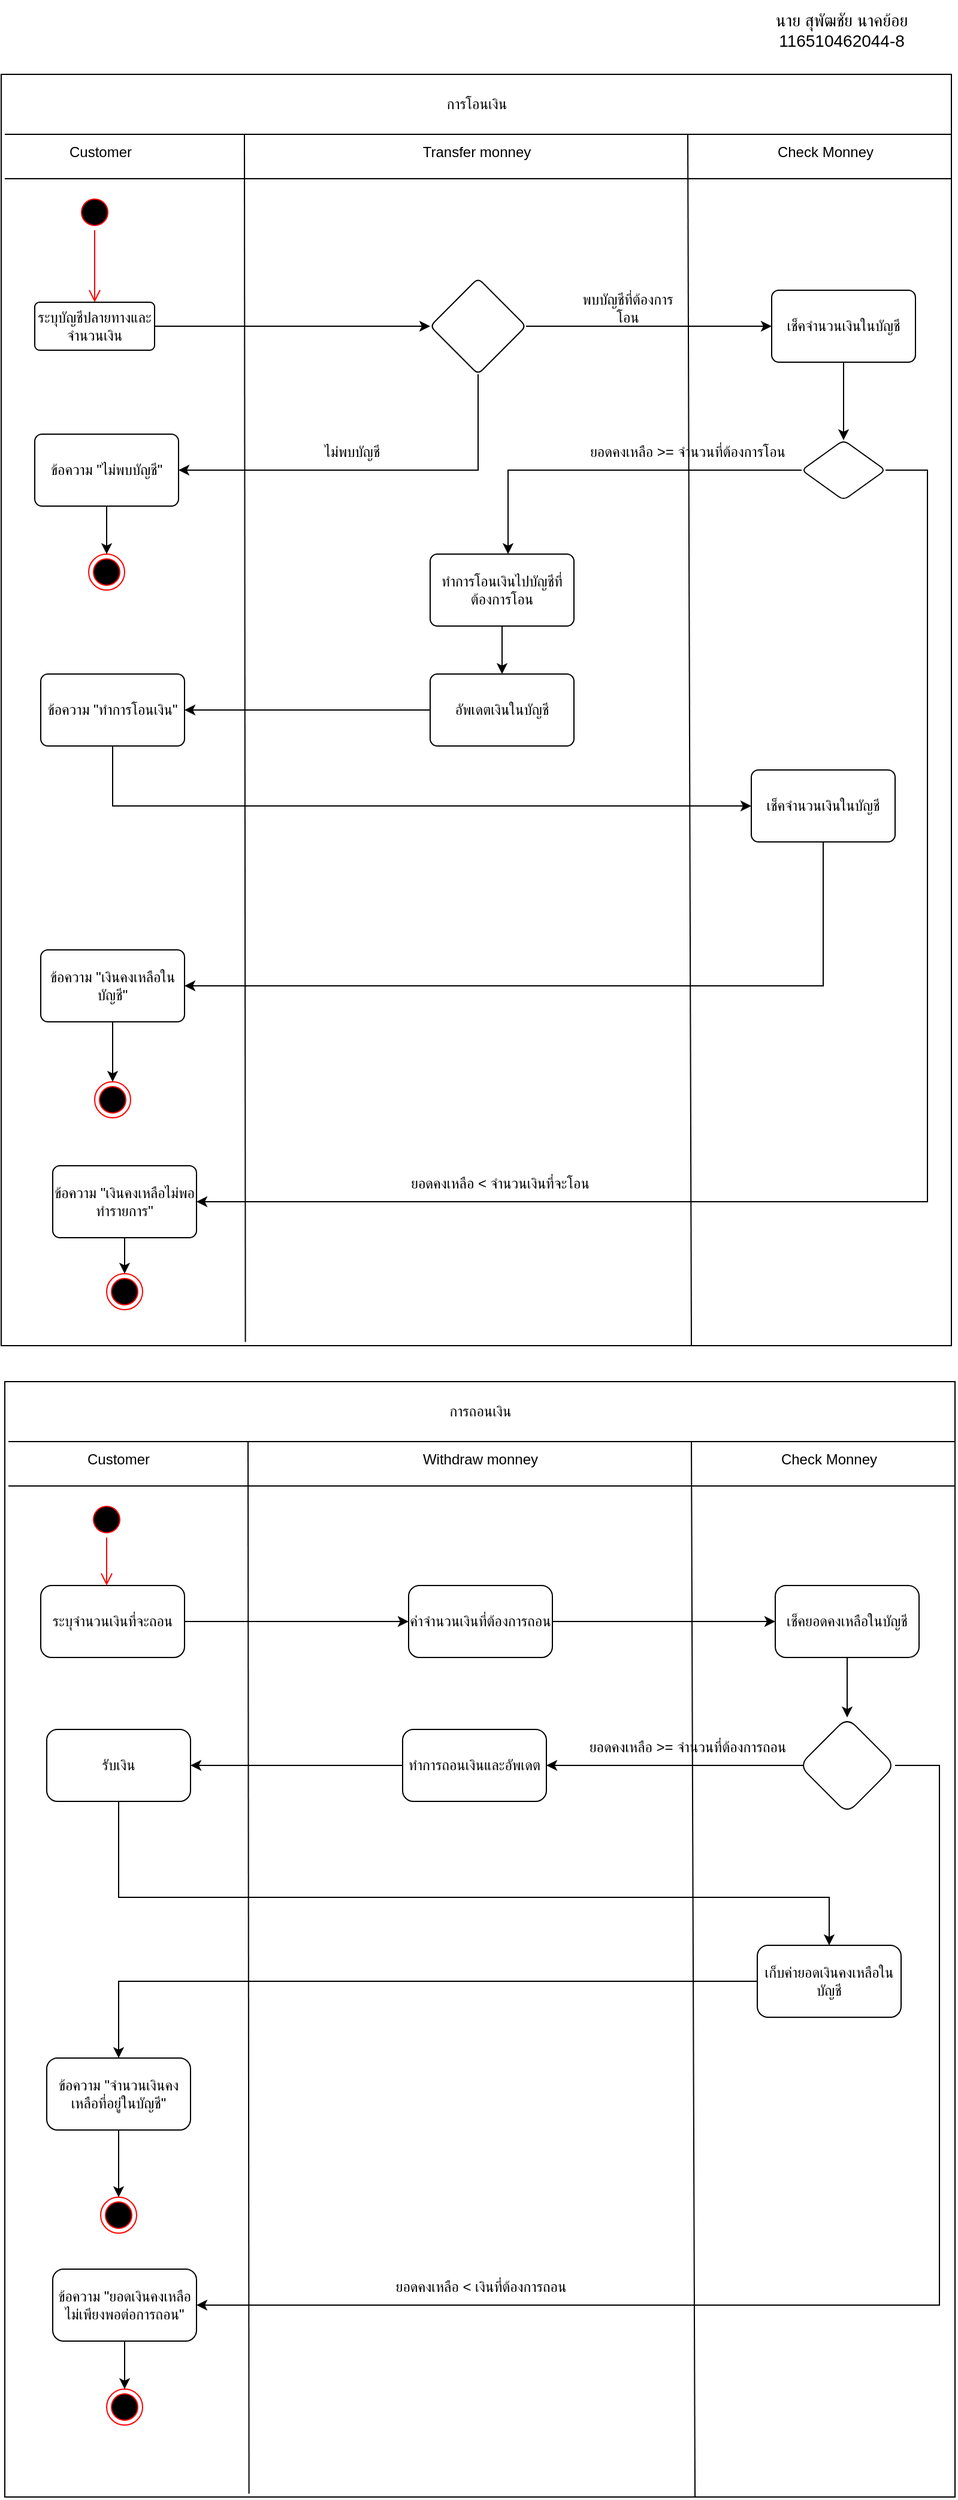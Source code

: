 <mxfile version="25.0.3">
  <diagram name="หน้า-1" id="rV-GoSJcsXAb1C3pbNz0">
    <mxGraphModel dx="1050" dy="569" grid="1" gridSize="10" guides="1" tooltips="1" connect="1" arrows="1" fold="1" page="1" pageScale="1" pageWidth="827" pageHeight="1169" math="0" shadow="0">
      <root>
        <mxCell id="0" />
        <mxCell id="1" parent="0" />
        <mxCell id="k4Ju-XhTeMjvAxH35-dU-6" value="" style="rounded=0;whiteSpace=wrap;html=1;" parent="1" vertex="1">
          <mxGeometry x="17" y="70" width="793" height="1060" as="geometry" />
        </mxCell>
        <mxCell id="k4Ju-XhTeMjvAxH35-dU-7" value="" style="endArrow=none;html=1;rounded=0;" parent="1" edge="1">
          <mxGeometry width="50" height="50" relative="1" as="geometry">
            <mxPoint x="20" y="120" as="sourcePoint" />
            <mxPoint x="810" y="120" as="targetPoint" />
          </mxGeometry>
        </mxCell>
        <mxCell id="k4Ju-XhTeMjvAxH35-dU-8" value="การโอนเงิน" style="text;html=1;align=center;verticalAlign=middle;whiteSpace=wrap;rounded=0;" parent="1" vertex="1">
          <mxGeometry x="384" y="80" width="60" height="30" as="geometry" />
        </mxCell>
        <mxCell id="k4Ju-XhTeMjvAxH35-dU-9" value="" style="endArrow=none;html=1;rounded=0;" parent="1" edge="1">
          <mxGeometry width="50" height="50" relative="1" as="geometry">
            <mxPoint x="20" y="157" as="sourcePoint" />
            <mxPoint x="810" y="157" as="targetPoint" />
          </mxGeometry>
        </mxCell>
        <mxCell id="k4Ju-XhTeMjvAxH35-dU-10" value="Customer" style="text;html=1;align=center;verticalAlign=middle;whiteSpace=wrap;rounded=0;" parent="1" vertex="1">
          <mxGeometry x="70" y="120" width="60" height="30" as="geometry" />
        </mxCell>
        <mxCell id="k4Ju-XhTeMjvAxH35-dU-11" value="Transfer monney" style="text;html=1;align=center;verticalAlign=middle;whiteSpace=wrap;rounded=0;" parent="1" vertex="1">
          <mxGeometry x="356" y="120" width="116" height="30" as="geometry" />
        </mxCell>
        <mxCell id="k4Ju-XhTeMjvAxH35-dU-12" value="Check Monney" style="text;html=1;align=center;verticalAlign=middle;whiteSpace=wrap;rounded=0;" parent="1" vertex="1">
          <mxGeometry x="660" y="120" width="90" height="30" as="geometry" />
        </mxCell>
        <mxCell id="k4Ju-XhTeMjvAxH35-dU-13" value="" style="endArrow=none;html=1;rounded=0;exitX=0.257;exitY=0.997;exitDx=0;exitDy=0;exitPerimeter=0;" parent="1" source="k4Ju-XhTeMjvAxH35-dU-6" edge="1">
          <mxGeometry width="50" height="50" relative="1" as="geometry">
            <mxPoint x="222" y="310" as="sourcePoint" />
            <mxPoint x="220" y="120" as="targetPoint" />
          </mxGeometry>
        </mxCell>
        <mxCell id="k4Ju-XhTeMjvAxH35-dU-16" value="" style="endArrow=none;html=1;rounded=0;" parent="1" edge="1">
          <mxGeometry width="50" height="50" relative="1" as="geometry">
            <mxPoint x="593" y="1130" as="sourcePoint" />
            <mxPoint x="590" y="120" as="targetPoint" />
          </mxGeometry>
        </mxCell>
        <mxCell id="k4Ju-XhTeMjvAxH35-dU-17" value="" style="rounded=0;whiteSpace=wrap;html=1;" parent="1" vertex="1">
          <mxGeometry x="20" y="1160" width="793" height="930" as="geometry" />
        </mxCell>
        <mxCell id="k4Ju-XhTeMjvAxH35-dU-18" value="" style="endArrow=none;html=1;rounded=0;" parent="1" edge="1">
          <mxGeometry width="50" height="50" relative="1" as="geometry">
            <mxPoint x="23" y="1210" as="sourcePoint" />
            <mxPoint x="813" y="1210" as="targetPoint" />
          </mxGeometry>
        </mxCell>
        <mxCell id="k4Ju-XhTeMjvAxH35-dU-19" value="การถอนเงิน" style="text;html=1;align=center;verticalAlign=middle;whiteSpace=wrap;rounded=0;" parent="1" vertex="1">
          <mxGeometry x="387" y="1170" width="60" height="30" as="geometry" />
        </mxCell>
        <mxCell id="k4Ju-XhTeMjvAxH35-dU-20" value="" style="endArrow=none;html=1;rounded=0;" parent="1" edge="1">
          <mxGeometry width="50" height="50" relative="1" as="geometry">
            <mxPoint x="23" y="1247" as="sourcePoint" />
            <mxPoint x="813" y="1247" as="targetPoint" />
          </mxGeometry>
        </mxCell>
        <mxCell id="k4Ju-XhTeMjvAxH35-dU-21" value="Customer" style="text;html=1;align=center;verticalAlign=middle;whiteSpace=wrap;rounded=0;" parent="1" vertex="1">
          <mxGeometry x="85" y="1210" width="60" height="30" as="geometry" />
        </mxCell>
        <mxCell id="k4Ju-XhTeMjvAxH35-dU-22" value="Withdraw monney" style="text;html=1;align=center;verticalAlign=middle;whiteSpace=wrap;rounded=0;" parent="1" vertex="1">
          <mxGeometry x="359" y="1210" width="116" height="30" as="geometry" />
        </mxCell>
        <mxCell id="k4Ju-XhTeMjvAxH35-dU-23" value="Check Monney" style="text;html=1;align=center;verticalAlign=middle;whiteSpace=wrap;rounded=0;" parent="1" vertex="1">
          <mxGeometry x="663" y="1210" width="90" height="30" as="geometry" />
        </mxCell>
        <mxCell id="k4Ju-XhTeMjvAxH35-dU-24" value="" style="endArrow=none;html=1;rounded=0;exitX=0.257;exitY=0.997;exitDx=0;exitDy=0;exitPerimeter=0;" parent="1" source="k4Ju-XhTeMjvAxH35-dU-17" edge="1">
          <mxGeometry width="50" height="50" relative="1" as="geometry">
            <mxPoint x="225" y="1400" as="sourcePoint" />
            <mxPoint x="223" y="1210" as="targetPoint" />
          </mxGeometry>
        </mxCell>
        <mxCell id="k4Ju-XhTeMjvAxH35-dU-25" value="" style="endArrow=none;html=1;rounded=0;" parent="1" edge="1">
          <mxGeometry width="50" height="50" relative="1" as="geometry">
            <mxPoint x="596" y="2090" as="sourcePoint" />
            <mxPoint x="593" y="1210" as="targetPoint" />
          </mxGeometry>
        </mxCell>
        <mxCell id="k4Ju-XhTeMjvAxH35-dU-26" value="" style="ellipse;html=1;shape=startState;fillColor=#000000;strokeColor=#ff0000;" parent="1" vertex="1">
          <mxGeometry x="80" y="170" width="30" height="30" as="geometry" />
        </mxCell>
        <mxCell id="k4Ju-XhTeMjvAxH35-dU-27" value="" style="edgeStyle=orthogonalEdgeStyle;html=1;verticalAlign=bottom;endArrow=open;endSize=8;strokeColor=#ff0000;rounded=0;" parent="1" source="k4Ju-XhTeMjvAxH35-dU-26" edge="1">
          <mxGeometry relative="1" as="geometry">
            <mxPoint x="95" y="260" as="targetPoint" />
          </mxGeometry>
        </mxCell>
        <mxCell id="k4Ju-XhTeMjvAxH35-dU-31" value="" style="edgeStyle=orthogonalEdgeStyle;rounded=0;orthogonalLoop=1;jettySize=auto;html=1;" parent="1" source="k4Ju-XhTeMjvAxH35-dU-28" target="k4Ju-XhTeMjvAxH35-dU-30" edge="1">
          <mxGeometry relative="1" as="geometry" />
        </mxCell>
        <mxCell id="k4Ju-XhTeMjvAxH35-dU-28" value="ระบุบัญชีปลายทางและจำนวนเงิน" style="rounded=1;arcSize=10;whiteSpace=wrap;html=1;align=center;" parent="1" vertex="1">
          <mxGeometry x="45" y="260" width="100" height="40" as="geometry" />
        </mxCell>
        <mxCell id="k4Ju-XhTeMjvAxH35-dU-33" value="" style="edgeStyle=orthogonalEdgeStyle;rounded=0;orthogonalLoop=1;jettySize=auto;html=1;" parent="1" source="k4Ju-XhTeMjvAxH35-dU-30" target="k4Ju-XhTeMjvAxH35-dU-32" edge="1">
          <mxGeometry relative="1" as="geometry" />
        </mxCell>
        <mxCell id="k4Ju-XhTeMjvAxH35-dU-35" value="" style="edgeStyle=orthogonalEdgeStyle;rounded=0;orthogonalLoop=1;jettySize=auto;html=1;" parent="1" source="k4Ju-XhTeMjvAxH35-dU-30" target="k4Ju-XhTeMjvAxH35-dU-34" edge="1">
          <mxGeometry relative="1" as="geometry">
            <Array as="points">
              <mxPoint x="415" y="400" />
            </Array>
          </mxGeometry>
        </mxCell>
        <mxCell id="k4Ju-XhTeMjvAxH35-dU-30" value="" style="rhombus;whiteSpace=wrap;html=1;rounded=1;arcSize=10;" parent="1" vertex="1">
          <mxGeometry x="375" y="240" width="80" height="80" as="geometry" />
        </mxCell>
        <mxCell id="k4Ju-XhTeMjvAxH35-dU-37" value="" style="edgeStyle=orthogonalEdgeStyle;rounded=0;orthogonalLoop=1;jettySize=auto;html=1;" parent="1" source="k4Ju-XhTeMjvAxH35-dU-32" target="k4Ju-XhTeMjvAxH35-dU-36" edge="1">
          <mxGeometry relative="1" as="geometry" />
        </mxCell>
        <mxCell id="k4Ju-XhTeMjvAxH35-dU-32" value="เช็คจำนวนเงินในบัญชี" style="whiteSpace=wrap;html=1;rounded=1;arcSize=10;" parent="1" vertex="1">
          <mxGeometry x="660" y="250" width="120" height="60" as="geometry" />
        </mxCell>
        <mxCell id="k4Ju-XhTeMjvAxH35-dU-41" value="" style="edgeStyle=orthogonalEdgeStyle;rounded=0;orthogonalLoop=1;jettySize=auto;html=1;" parent="1" source="k4Ju-XhTeMjvAxH35-dU-34" edge="1">
          <mxGeometry relative="1" as="geometry">
            <mxPoint x="105" y="470" as="targetPoint" />
          </mxGeometry>
        </mxCell>
        <mxCell id="k4Ju-XhTeMjvAxH35-dU-34" value="ข้อความ &quot;ไม่พบบัญชี&quot;" style="whiteSpace=wrap;html=1;rounded=1;arcSize=10;" parent="1" vertex="1">
          <mxGeometry x="45" y="370" width="120" height="60" as="geometry" />
        </mxCell>
        <mxCell id="k4Ju-XhTeMjvAxH35-dU-39" value="" style="edgeStyle=orthogonalEdgeStyle;rounded=0;orthogonalLoop=1;jettySize=auto;html=1;exitX=0;exitY=0.5;exitDx=0;exitDy=0;" parent="1" source="k4Ju-XhTeMjvAxH35-dU-36" target="k4Ju-XhTeMjvAxH35-dU-38" edge="1">
          <mxGeometry relative="1" as="geometry">
            <Array as="points">
              <mxPoint x="685" y="400" />
              <mxPoint x="440" y="400" />
            </Array>
          </mxGeometry>
        </mxCell>
        <mxCell id="IIyi9J9WZ89vRofFR25a-9" value="" style="edgeStyle=orthogonalEdgeStyle;rounded=0;orthogonalLoop=1;jettySize=auto;html=1;" edge="1" parent="1" source="k4Ju-XhTeMjvAxH35-dU-36" target="IIyi9J9WZ89vRofFR25a-8">
          <mxGeometry relative="1" as="geometry">
            <Array as="points">
              <mxPoint x="790" y="400" />
              <mxPoint x="790" y="1010" />
            </Array>
          </mxGeometry>
        </mxCell>
        <mxCell id="k4Ju-XhTeMjvAxH35-dU-36" value="" style="rhombus;whiteSpace=wrap;html=1;rounded=1;arcSize=10;" parent="1" vertex="1">
          <mxGeometry x="685" y="375" width="70" height="50" as="geometry" />
        </mxCell>
        <mxCell id="IIyi9J9WZ89vRofFR25a-2" value="" style="edgeStyle=orthogonalEdgeStyle;rounded=0;orthogonalLoop=1;jettySize=auto;html=1;" edge="1" parent="1" source="k4Ju-XhTeMjvAxH35-dU-38" target="IIyi9J9WZ89vRofFR25a-1">
          <mxGeometry relative="1" as="geometry" />
        </mxCell>
        <mxCell id="k4Ju-XhTeMjvAxH35-dU-38" value="ทำการโอนเงินไปบัญชีที่ต้องการโอน" style="whiteSpace=wrap;html=1;rounded=1;arcSize=10;" parent="1" vertex="1">
          <mxGeometry x="375" y="470" width="120" height="60" as="geometry" />
        </mxCell>
        <mxCell id="k4Ju-XhTeMjvAxH35-dU-42" value="" style="ellipse;html=1;shape=endState;fillColor=#000000;strokeColor=#ff0000;" parent="1" vertex="1">
          <mxGeometry x="90" y="470" width="30" height="30" as="geometry" />
        </mxCell>
        <mxCell id="IIyi9J9WZ89vRofFR25a-4" value="" style="edgeStyle=orthogonalEdgeStyle;rounded=0;orthogonalLoop=1;jettySize=auto;html=1;" edge="1" parent="1" source="IIyi9J9WZ89vRofFR25a-1" target="IIyi9J9WZ89vRofFR25a-3">
          <mxGeometry relative="1" as="geometry" />
        </mxCell>
        <mxCell id="IIyi9J9WZ89vRofFR25a-1" value="อัพเดตเงินในบัญชี" style="whiteSpace=wrap;html=1;rounded=1;arcSize=10;" vertex="1" parent="1">
          <mxGeometry x="375" y="570" width="120" height="60" as="geometry" />
        </mxCell>
        <mxCell id="IIyi9J9WZ89vRofFR25a-6" value="" style="edgeStyle=orthogonalEdgeStyle;rounded=0;orthogonalLoop=1;jettySize=auto;html=1;exitX=0.5;exitY=1;exitDx=0;exitDy=0;entryX=0;entryY=0.5;entryDx=0;entryDy=0;" edge="1" parent="1" source="IIyi9J9WZ89vRofFR25a-3" target="IIyi9J9WZ89vRofFR25a-5">
          <mxGeometry relative="1" as="geometry">
            <mxPoint x="168.5" y="670" as="sourcePoint" />
            <mxPoint x="701.5" y="720" as="targetPoint" />
            <Array as="points">
              <mxPoint x="110" y="680" />
            </Array>
          </mxGeometry>
        </mxCell>
        <mxCell id="IIyi9J9WZ89vRofFR25a-3" value="ข้อความ &quot;ทำการโอนเงิน&quot;" style="whiteSpace=wrap;html=1;rounded=1;arcSize=10;" vertex="1" parent="1">
          <mxGeometry x="50" y="570" width="120" height="60" as="geometry" />
        </mxCell>
        <mxCell id="IIyi9J9WZ89vRofFR25a-11" value="" style="edgeStyle=orthogonalEdgeStyle;rounded=0;orthogonalLoop=1;jettySize=auto;html=1;" edge="1" parent="1" source="IIyi9J9WZ89vRofFR25a-5" target="IIyi9J9WZ89vRofFR25a-10">
          <mxGeometry relative="1" as="geometry">
            <Array as="points">
              <mxPoint x="703" y="830" />
            </Array>
          </mxGeometry>
        </mxCell>
        <mxCell id="IIyi9J9WZ89vRofFR25a-5" value="เช็คจำนวนเงินในบัญชี" style="whiteSpace=wrap;html=1;rounded=1;arcSize=10;" vertex="1" parent="1">
          <mxGeometry x="643" y="650" width="120" height="60" as="geometry" />
        </mxCell>
        <mxCell id="IIyi9J9WZ89vRofFR25a-7" style="edgeStyle=orthogonalEdgeStyle;rounded=0;orthogonalLoop=1;jettySize=auto;html=1;exitX=0.5;exitY=1;exitDx=0;exitDy=0;" edge="1" parent="1">
          <mxGeometry relative="1" as="geometry">
            <mxPoint x="433.5" y="1130" as="sourcePoint" />
            <mxPoint x="433.5" y="1130" as="targetPoint" />
          </mxGeometry>
        </mxCell>
        <mxCell id="IIyi9J9WZ89vRofFR25a-16" value="" style="edgeStyle=orthogonalEdgeStyle;rounded=0;orthogonalLoop=1;jettySize=auto;html=1;" edge="1" parent="1" source="IIyi9J9WZ89vRofFR25a-8" target="IIyi9J9WZ89vRofFR25a-15">
          <mxGeometry relative="1" as="geometry" />
        </mxCell>
        <mxCell id="IIyi9J9WZ89vRofFR25a-8" value="ข้อความ &quot;เงินคงเหลือไม่พอทำรายการ&quot;" style="whiteSpace=wrap;html=1;rounded=1;arcSize=10;" vertex="1" parent="1">
          <mxGeometry x="60" y="980" width="120" height="60" as="geometry" />
        </mxCell>
        <mxCell id="IIyi9J9WZ89vRofFR25a-14" value="" style="edgeStyle=orthogonalEdgeStyle;rounded=0;orthogonalLoop=1;jettySize=auto;html=1;" edge="1" parent="1" source="IIyi9J9WZ89vRofFR25a-10" target="IIyi9J9WZ89vRofFR25a-12">
          <mxGeometry relative="1" as="geometry" />
        </mxCell>
        <mxCell id="IIyi9J9WZ89vRofFR25a-10" value="ข้อความ &quot;เงินคงเหลือในบัญชี&quot;" style="whiteSpace=wrap;html=1;rounded=1;arcSize=10;" vertex="1" parent="1">
          <mxGeometry x="50" y="800" width="120" height="60" as="geometry" />
        </mxCell>
        <mxCell id="IIyi9J9WZ89vRofFR25a-12" value="" style="ellipse;html=1;shape=endState;fillColor=#000000;strokeColor=#ff0000;" vertex="1" parent="1">
          <mxGeometry x="95" y="910" width="30" height="30" as="geometry" />
        </mxCell>
        <mxCell id="IIyi9J9WZ89vRofFR25a-15" value="" style="ellipse;html=1;shape=endState;fillColor=#000000;strokeColor=#ff0000;" vertex="1" parent="1">
          <mxGeometry x="105" y="1070" width="30" height="30" as="geometry" />
        </mxCell>
        <mxCell id="IIyi9J9WZ89vRofFR25a-17" value="นาย สุพัฒชัย นาคย้อย&lt;div&gt;116510462044-8&lt;/div&gt;" style="text;html=1;align=center;verticalAlign=middle;resizable=0;points=[];autosize=1;strokeColor=none;fillColor=none;fontSize=14;" vertex="1" parent="1">
          <mxGeometry x="643" y="8" width="150" height="50" as="geometry" />
        </mxCell>
        <mxCell id="IIyi9J9WZ89vRofFR25a-20" value="" style="ellipse;html=1;shape=startState;fillColor=#000000;strokeColor=#ff0000;" vertex="1" parent="1">
          <mxGeometry x="90" y="1260" width="30" height="30" as="geometry" />
        </mxCell>
        <mxCell id="IIyi9J9WZ89vRofFR25a-21" value="" style="edgeStyle=orthogonalEdgeStyle;html=1;verticalAlign=bottom;endArrow=open;endSize=8;strokeColor=#ff0000;rounded=0;" edge="1" source="IIyi9J9WZ89vRofFR25a-20" parent="1">
          <mxGeometry relative="1" as="geometry">
            <mxPoint x="105" y="1330" as="targetPoint" />
          </mxGeometry>
        </mxCell>
        <mxCell id="IIyi9J9WZ89vRofFR25a-24" value="" style="edgeStyle=orthogonalEdgeStyle;rounded=0;orthogonalLoop=1;jettySize=auto;html=1;" edge="1" parent="1" source="IIyi9J9WZ89vRofFR25a-22" target="IIyi9J9WZ89vRofFR25a-23">
          <mxGeometry relative="1" as="geometry" />
        </mxCell>
        <mxCell id="IIyi9J9WZ89vRofFR25a-22" value="ระบุจำนวนเงินที่จะถอน" style="rounded=1;whiteSpace=wrap;html=1;" vertex="1" parent="1">
          <mxGeometry x="50" y="1330" width="120" height="60" as="geometry" />
        </mxCell>
        <mxCell id="IIyi9J9WZ89vRofFR25a-26" value="" style="edgeStyle=orthogonalEdgeStyle;rounded=0;orthogonalLoop=1;jettySize=auto;html=1;" edge="1" parent="1" source="IIyi9J9WZ89vRofFR25a-23" target="IIyi9J9WZ89vRofFR25a-25">
          <mxGeometry relative="1" as="geometry" />
        </mxCell>
        <mxCell id="IIyi9J9WZ89vRofFR25a-23" value="ค่าจำนวนเงินที่ต้องการถอน" style="whiteSpace=wrap;html=1;rounded=1;" vertex="1" parent="1">
          <mxGeometry x="357" y="1330" width="120" height="60" as="geometry" />
        </mxCell>
        <mxCell id="IIyi9J9WZ89vRofFR25a-28" value="" style="edgeStyle=orthogonalEdgeStyle;rounded=0;orthogonalLoop=1;jettySize=auto;html=1;entryX=0.5;entryY=0;entryDx=0;entryDy=0;" edge="1" parent="1" source="IIyi9J9WZ89vRofFR25a-25" target="IIyi9J9WZ89vRofFR25a-27">
          <mxGeometry relative="1" as="geometry">
            <Array as="points">
              <mxPoint x="723" y="1430" />
              <mxPoint x="723" y="1430" />
            </Array>
          </mxGeometry>
        </mxCell>
        <mxCell id="IIyi9J9WZ89vRofFR25a-25" value="เช็คยอดคงเหลือในบัญชี" style="whiteSpace=wrap;html=1;rounded=1;" vertex="1" parent="1">
          <mxGeometry x="663" y="1330" width="120" height="60" as="geometry" />
        </mxCell>
        <mxCell id="IIyi9J9WZ89vRofFR25a-31" value="" style="edgeStyle=orthogonalEdgeStyle;rounded=0;orthogonalLoop=1;jettySize=auto;html=1;exitX=0.064;exitY=0.518;exitDx=0;exitDy=0;exitPerimeter=0;" edge="1" parent="1" source="IIyi9J9WZ89vRofFR25a-27" target="IIyi9J9WZ89vRofFR25a-29">
          <mxGeometry relative="1" as="geometry">
            <Array as="points">
              <mxPoint x="688" y="1480" />
              <mxPoint x="416" y="1480" />
            </Array>
          </mxGeometry>
        </mxCell>
        <mxCell id="IIyi9J9WZ89vRofFR25a-39" value="" style="edgeStyle=orthogonalEdgeStyle;rounded=0;orthogonalLoop=1;jettySize=auto;html=1;" edge="1" parent="1" source="IIyi9J9WZ89vRofFR25a-27" target="IIyi9J9WZ89vRofFR25a-38">
          <mxGeometry relative="1" as="geometry">
            <Array as="points">
              <mxPoint x="800" y="1480" />
              <mxPoint x="800" y="1930" />
            </Array>
          </mxGeometry>
        </mxCell>
        <mxCell id="IIyi9J9WZ89vRofFR25a-27" value="" style="rhombus;whiteSpace=wrap;html=1;rounded=1;" vertex="1" parent="1">
          <mxGeometry x="683" y="1440" width="80" height="80" as="geometry" />
        </mxCell>
        <mxCell id="IIyi9J9WZ89vRofFR25a-33" value="" style="edgeStyle=orthogonalEdgeStyle;rounded=0;orthogonalLoop=1;jettySize=auto;html=1;" edge="1" parent="1" source="IIyi9J9WZ89vRofFR25a-29" target="IIyi9J9WZ89vRofFR25a-32">
          <mxGeometry relative="1" as="geometry" />
        </mxCell>
        <mxCell id="IIyi9J9WZ89vRofFR25a-29" value="ทำการถอนเงินและอัพเดต" style="whiteSpace=wrap;html=1;rounded=1;" vertex="1" parent="1">
          <mxGeometry x="352" y="1450" width="120" height="60" as="geometry" />
        </mxCell>
        <mxCell id="IIyi9J9WZ89vRofFR25a-35" value="" style="edgeStyle=orthogonalEdgeStyle;rounded=0;orthogonalLoop=1;jettySize=auto;html=1;" edge="1" parent="1" source="IIyi9J9WZ89vRofFR25a-32" target="IIyi9J9WZ89vRofFR25a-34">
          <mxGeometry relative="1" as="geometry">
            <Array as="points">
              <mxPoint x="115" y="1590" />
              <mxPoint x="708" y="1590" />
            </Array>
          </mxGeometry>
        </mxCell>
        <mxCell id="IIyi9J9WZ89vRofFR25a-32" value="รับเงิน" style="whiteSpace=wrap;html=1;rounded=1;" vertex="1" parent="1">
          <mxGeometry x="55" y="1450" width="120" height="60" as="geometry" />
        </mxCell>
        <mxCell id="IIyi9J9WZ89vRofFR25a-37" value="" style="edgeStyle=orthogonalEdgeStyle;rounded=0;orthogonalLoop=1;jettySize=auto;html=1;" edge="1" parent="1" source="IIyi9J9WZ89vRofFR25a-34" target="IIyi9J9WZ89vRofFR25a-36">
          <mxGeometry relative="1" as="geometry" />
        </mxCell>
        <mxCell id="IIyi9J9WZ89vRofFR25a-34" value="เก็บค่ายอดเงินคงเหลือในบัญชี" style="whiteSpace=wrap;html=1;rounded=1;" vertex="1" parent="1">
          <mxGeometry x="648" y="1630" width="120" height="60" as="geometry" />
        </mxCell>
        <mxCell id="IIyi9J9WZ89vRofFR25a-42" value="" style="edgeStyle=orthogonalEdgeStyle;rounded=0;orthogonalLoop=1;jettySize=auto;html=1;" edge="1" parent="1" source="IIyi9J9WZ89vRofFR25a-36" target="IIyi9J9WZ89vRofFR25a-40">
          <mxGeometry relative="1" as="geometry" />
        </mxCell>
        <mxCell id="IIyi9J9WZ89vRofFR25a-36" value="ข้อความ &quot;จำนวนเงินคงเหลือที่อยู่ในบัญชี&quot;" style="whiteSpace=wrap;html=1;rounded=1;" vertex="1" parent="1">
          <mxGeometry x="55" y="1724" width="120" height="60" as="geometry" />
        </mxCell>
        <mxCell id="IIyi9J9WZ89vRofFR25a-43" value="" style="edgeStyle=orthogonalEdgeStyle;rounded=0;orthogonalLoop=1;jettySize=auto;html=1;" edge="1" parent="1" source="IIyi9J9WZ89vRofFR25a-38" target="IIyi9J9WZ89vRofFR25a-41">
          <mxGeometry relative="1" as="geometry" />
        </mxCell>
        <mxCell id="IIyi9J9WZ89vRofFR25a-38" value="ข้อความ &quot;ยอดเงินคงเหลือไม่เพียงพอต่อการถอน&quot;" style="whiteSpace=wrap;html=1;rounded=1;" vertex="1" parent="1">
          <mxGeometry x="60" y="1900" width="120" height="60" as="geometry" />
        </mxCell>
        <mxCell id="IIyi9J9WZ89vRofFR25a-40" value="" style="ellipse;html=1;shape=endState;fillColor=#000000;strokeColor=#ff0000;" vertex="1" parent="1">
          <mxGeometry x="100" y="1840" width="30" height="30" as="geometry" />
        </mxCell>
        <mxCell id="IIyi9J9WZ89vRofFR25a-41" value="" style="ellipse;html=1;shape=endState;fillColor=#000000;strokeColor=#ff0000;" vertex="1" parent="1">
          <mxGeometry x="105" y="2000" width="30" height="30" as="geometry" />
        </mxCell>
        <mxCell id="IIyi9J9WZ89vRofFR25a-44" value="ยอดคงเหลือ &amp;gt;= จำนวนที่ต้องการถอน" style="text;html=1;align=center;verticalAlign=middle;whiteSpace=wrap;rounded=0;" vertex="1" parent="1">
          <mxGeometry x="475" y="1450" width="230" height="30" as="geometry" />
        </mxCell>
        <mxCell id="IIyi9J9WZ89vRofFR25a-46" value="ยอดคงเหลือ &amp;lt; เงินที่ต้องการถอน" style="text;html=1;align=center;verticalAlign=middle;whiteSpace=wrap;rounded=0;" vertex="1" parent="1">
          <mxGeometry x="304.5" y="1900" width="225" height="30" as="geometry" />
        </mxCell>
        <mxCell id="IIyi9J9WZ89vRofFR25a-47" value="พบบัญชีที่ต้องการโอน" style="text;html=1;align=center;verticalAlign=middle;whiteSpace=wrap;rounded=0;" vertex="1" parent="1">
          <mxGeometry x="500" y="250" width="80" height="30" as="geometry" />
        </mxCell>
        <mxCell id="IIyi9J9WZ89vRofFR25a-48" value="ไม่พบบัญชี" style="text;html=1;align=center;verticalAlign=middle;whiteSpace=wrap;rounded=0;" vertex="1" parent="1">
          <mxGeometry x="280" y="370" width="60" height="30" as="geometry" />
        </mxCell>
        <mxCell id="IIyi9J9WZ89vRofFR25a-51" value="ยอดคงเหลือ &amp;gt;= จำนวนที่ต้องการโอน" style="text;html=1;align=center;verticalAlign=middle;whiteSpace=wrap;rounded=0;" vertex="1" parent="1">
          <mxGeometry x="480" y="370" width="220" height="30" as="geometry" />
        </mxCell>
        <mxCell id="IIyi9J9WZ89vRofFR25a-53" value="ยอดคงเหลือ &amp;lt; จำนวนเงินที่จะโอน" style="text;html=1;align=center;verticalAlign=middle;whiteSpace=wrap;rounded=0;" vertex="1" parent="1">
          <mxGeometry x="336.5" y="980" width="193" height="30" as="geometry" />
        </mxCell>
      </root>
    </mxGraphModel>
  </diagram>
</mxfile>
